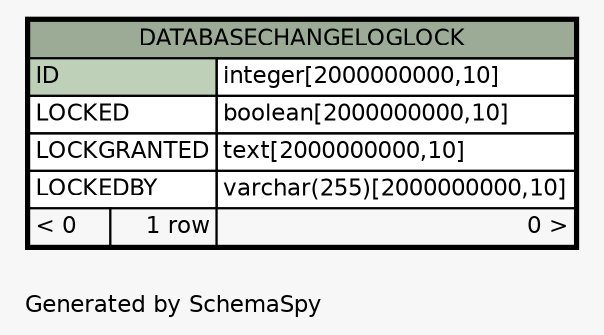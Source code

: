 // dot 2.38.0 on Linux 4.2.6-300.fc23.x86_64
// SchemaSpy rev 590
digraph "oneDegreeRelationshipsDiagram" {
  graph [
    rankdir="RL"
    bgcolor="#f7f7f7"
    label="\nGenerated by SchemaSpy"
    labeljust="l"
    nodesep="0.18"
    ranksep="0.46"
    fontname="Helvetica"
    fontsize="11"
  ];
  node [
    fontname="Helvetica"
    fontsize="11"
    shape="plaintext"
  ];
  edge [
    arrowsize="0.8"
  ];
  "DATABASECHANGELOGLOCK" [
    label=<
    <TABLE BORDER="2" CELLBORDER="1" CELLSPACING="0" BGCOLOR="#ffffff">
      <TR><TD COLSPAN="3" BGCOLOR="#9bab96" ALIGN="CENTER">DATABASECHANGELOGLOCK</TD></TR>
      <TR><TD PORT="ID" COLSPAN="2" BGCOLOR="#bed1b8" ALIGN="LEFT">ID</TD><TD PORT="ID.type" ALIGN="LEFT">integer[2000000000,10]</TD></TR>
      <TR><TD PORT="LOCKED" COLSPAN="2" ALIGN="LEFT">LOCKED</TD><TD PORT="LOCKED.type" ALIGN="LEFT">boolean[2000000000,10]</TD></TR>
      <TR><TD PORT="LOCKGRANTED" COLSPAN="2" ALIGN="LEFT">LOCKGRANTED</TD><TD PORT="LOCKGRANTED.type" ALIGN="LEFT">text[2000000000,10]</TD></TR>
      <TR><TD PORT="LOCKEDBY" COLSPAN="2" ALIGN="LEFT">LOCKEDBY</TD><TD PORT="LOCKEDBY.type" ALIGN="LEFT">varchar(255)[2000000000,10]</TD></TR>
      <TR><TD ALIGN="LEFT" BGCOLOR="#f7f7f7">&lt; 0</TD><TD ALIGN="RIGHT" BGCOLOR="#f7f7f7">1 row</TD><TD ALIGN="RIGHT" BGCOLOR="#f7f7f7">0 &gt;</TD></TR>
    </TABLE>>
    URL="DATABASECHANGELOGLOCK.html"
    tooltip="DATABASECHANGELOGLOCK"
  ];
}
